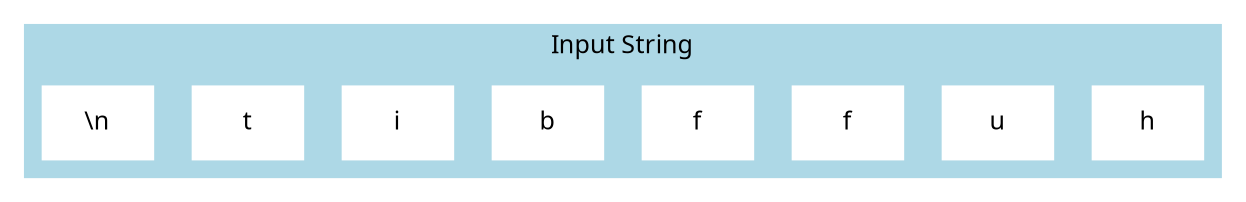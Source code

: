 digraph input_string {
  bgcolor=transparent
  graph [fontsize=12 fontname="HackNerdFont" style=filled color=lightblue];
  node [fontsize=12 fontname="HackNerdFont" style=filled color=white];

  subgraph cluster_input {
    label = "Input String";
    rankdir=LR;
    
    h [label="h", shape=plaintext];
    u [label="u", shape=plaintext];
    f [label="f", shape=plaintext];
    f2 [label="f", shape=plaintext];
    b [label="b", shape=plaintext];
    i [label="i", shape=plaintext];
    t [label="t", shape=plaintext];
    newline [label="\\n", shape=plaintext];
  }

}
